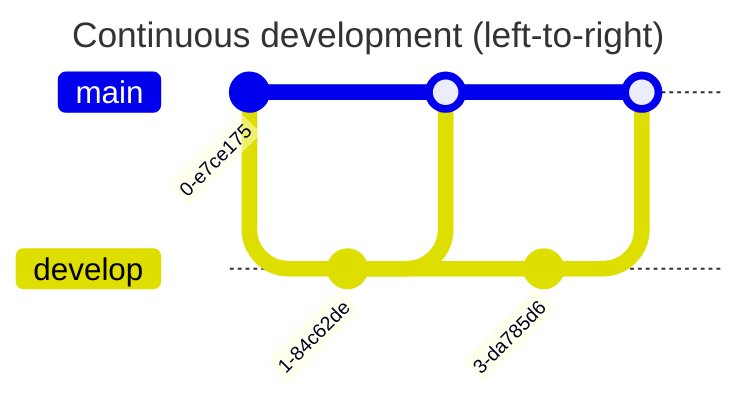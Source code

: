 ---
title: Continuous development (left-to-right)
---
gitGraph LR:
commit
branch develop
checkout develop
commit
checkout main
merge develop
checkout develop
commit
checkout main
merge develop